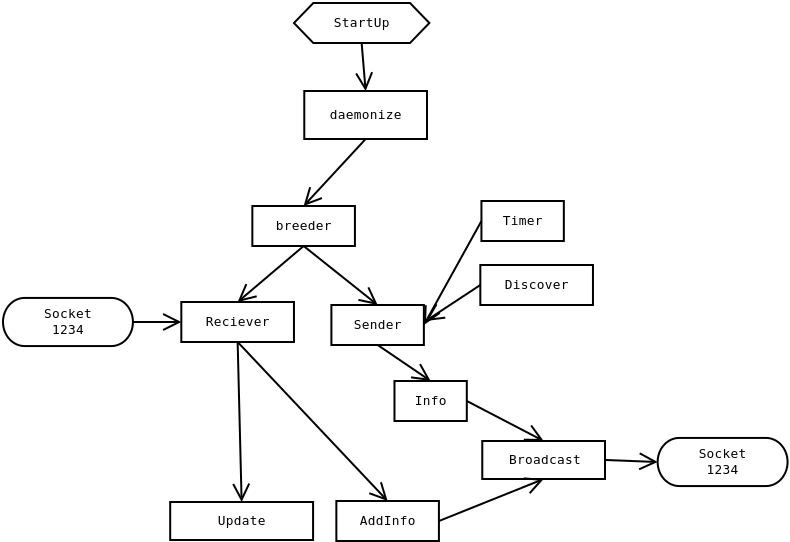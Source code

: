 <?xml version="1.0"?>
<diagram xmlns:dia="http://www.lysator.liu.se/~alla/dia/">
  <diagramdata>
    <attribute name="background">
      <color val="#ffffff"/>
    </attribute>
    <attribute name="paper">
      <composite type="paper">
        <attribute name="name">
          <string>#A4#</string>
        </attribute>
        <attribute name="tmargin">
          <real val="2.82"/>
        </attribute>
        <attribute name="bmargin">
          <real val="2.82"/>
        </attribute>
        <attribute name="lmargin">
          <real val="2.82"/>
        </attribute>
        <attribute name="rmargin">
          <real val="2.82"/>
        </attribute>
        <attribute name="is_portrait">
          <boolean val="true"/>
        </attribute>
        <attribute name="scaling">
          <real val="1"/>
        </attribute>
        <attribute name="fitto">
          <boolean val="false"/>
        </attribute>
      </composite>
    </attribute>
    <attribute name="grid">
      <composite type="grid">
        <attribute name="width_x">
          <real val="1"/>
        </attribute>
        <attribute name="width_y">
          <real val="1"/>
        </attribute>
        <attribute name="visible_x">
          <int val="1"/>
        </attribute>
        <attribute name="visible_y">
          <int val="1"/>
        </attribute>
      </composite>
    </attribute>
    <attribute name="guides">
      <composite type="guides">
        <attribute name="hguides"/>
        <attribute name="vguides"/>
      </composite>
    </attribute>
  </diagramdata>
  <layer name="Background" visible="true">
    <object type="Flowchart - Box" version="0" id="O0">
      <attribute name="obj_pos">
        <point val="-30.634,-9.05"/>
      </attribute>
      <attribute name="obj_bb">
        <rectangle val="-30.684,-9.1;-24.448,-7.1"/>
      </attribute>
      <attribute name="elem_corner">
        <point val="-30.634,-9.05"/>
      </attribute>
      <attribute name="elem_width">
        <real val="6.136"/>
      </attribute>
      <attribute name="elem_height">
        <real val="1.9"/>
      </attribute>
      <attribute name="show_background">
        <boolean val="true"/>
      </attribute>
      <attribute name="padding">
        <real val="0.5"/>
      </attribute>
      <attribute name="text">
        <composite type="text">
          <attribute name="string">
            <string>#Broadcast#</string>
          </attribute>
          <attribute name="font">
            <font name="Courier"/>
          </attribute>
          <attribute name="height">
            <real val="0.8"/>
          </attribute>
          <attribute name="pos">
            <point val="-27.566,-7.805"/>
          </attribute>
          <attribute name="color">
            <color val="#000000"/>
          </attribute>
          <attribute name="alignment">
            <enum val="1"/>
          </attribute>
        </composite>
      </attribute>
    </object>
    <object type="Flowchart - Box" version="0" id="O1">
      <attribute name="obj_pos">
        <point val="-39.534,-26.55"/>
      </attribute>
      <attribute name="obj_bb">
        <rectangle val="-39.584,-26.6;-33.348,-24.1"/>
      </attribute>
      <attribute name="elem_corner">
        <point val="-39.534,-26.55"/>
      </attribute>
      <attribute name="elem_width">
        <real val="6.136"/>
      </attribute>
      <attribute name="elem_height">
        <real val="2.4"/>
      </attribute>
      <attribute name="show_background">
        <boolean val="true"/>
      </attribute>
      <attribute name="padding">
        <real val="0.5"/>
      </attribute>
      <attribute name="text">
        <composite type="text">
          <attribute name="string">
            <string>#daemonize#</string>
          </attribute>
          <attribute name="font">
            <font name="Courier"/>
          </attribute>
          <attribute name="height">
            <real val="0.8"/>
          </attribute>
          <attribute name="pos">
            <point val="-36.466,-25.055"/>
          </attribute>
          <attribute name="color">
            <color val="#000000"/>
          </attribute>
          <attribute name="alignment">
            <enum val="1"/>
          </attribute>
        </composite>
      </attribute>
    </object>
    <object type="Flowchart - Box" version="0" id="O2">
      <attribute name="obj_pos">
        <point val="-30.732,-17.85"/>
      </attribute>
      <attribute name="obj_bb">
        <rectangle val="-30.782,-17.9;-25.05,-15.8"/>
      </attribute>
      <attribute name="elem_corner">
        <point val="-30.732,-17.85"/>
      </attribute>
      <attribute name="elem_width">
        <real val="5.632"/>
      </attribute>
      <attribute name="elem_height">
        <real val="2"/>
      </attribute>
      <attribute name="show_background">
        <boolean val="true"/>
      </attribute>
      <attribute name="padding">
        <real val="0.5"/>
      </attribute>
      <attribute name="text">
        <composite type="text">
          <attribute name="string">
            <string>#Discover#</string>
          </attribute>
          <attribute name="font">
            <font name="Courier"/>
          </attribute>
          <attribute name="height">
            <real val="0.8"/>
          </attribute>
          <attribute name="pos">
            <point val="-27.916,-16.555"/>
          </attribute>
          <attribute name="color">
            <color val="#000000"/>
          </attribute>
          <attribute name="alignment">
            <enum val="1"/>
          </attribute>
        </composite>
      </attribute>
    </object>
    <object type="Flowchart - Box" version="0" id="O3">
      <attribute name="obj_pos">
        <point val="-42.13,-20.8"/>
      </attribute>
      <attribute name="obj_bb">
        <rectangle val="-42.18,-20.85;-36.952,-18.75"/>
      </attribute>
      <attribute name="elem_corner">
        <point val="-42.13,-20.8"/>
      </attribute>
      <attribute name="elem_width">
        <real val="5.128"/>
      </attribute>
      <attribute name="elem_height">
        <real val="2"/>
      </attribute>
      <attribute name="show_background">
        <boolean val="true"/>
      </attribute>
      <attribute name="padding">
        <real val="0.5"/>
      </attribute>
      <attribute name="text">
        <composite type="text">
          <attribute name="string">
            <string>#breeder#</string>
          </attribute>
          <attribute name="font">
            <font name="Courier"/>
          </attribute>
          <attribute name="height">
            <real val="0.8"/>
          </attribute>
          <attribute name="pos">
            <point val="-39.566,-19.505"/>
          </attribute>
          <attribute name="color">
            <color val="#000000"/>
          </attribute>
          <attribute name="alignment">
            <enum val="1"/>
          </attribute>
        </composite>
      </attribute>
    </object>
    <object type="Flowchart - Box" version="0" id="O4">
      <attribute name="obj_pos">
        <point val="-38.178,-15.85"/>
      </attribute>
      <attribute name="obj_bb">
        <rectangle val="-38.228,-15.9;-33.504,-13.8"/>
      </attribute>
      <attribute name="elem_corner">
        <point val="-38.178,-15.85"/>
      </attribute>
      <attribute name="elem_width">
        <real val="4.624"/>
      </attribute>
      <attribute name="elem_height">
        <real val="2"/>
      </attribute>
      <attribute name="show_background">
        <boolean val="true"/>
      </attribute>
      <attribute name="padding">
        <real val="0.5"/>
      </attribute>
      <attribute name="text">
        <composite type="text">
          <attribute name="string">
            <string>#Sender#</string>
          </attribute>
          <attribute name="font">
            <font name="Courier"/>
          </attribute>
          <attribute name="height">
            <real val="0.8"/>
          </attribute>
          <attribute name="pos">
            <point val="-35.866,-14.555"/>
          </attribute>
          <attribute name="color">
            <color val="#000000"/>
          </attribute>
          <attribute name="alignment">
            <enum val="1"/>
          </attribute>
        </composite>
      </attribute>
    </object>
    <object type="Flowchart - Box" version="0" id="O5">
      <attribute name="obj_pos">
        <point val="-45.682,-16"/>
      </attribute>
      <attribute name="obj_bb">
        <rectangle val="-45.732,-16.05;-40.0,-13.95"/>
      </attribute>
      <attribute name="elem_corner">
        <point val="-45.682,-16"/>
      </attribute>
      <attribute name="elem_width">
        <real val="5.632"/>
      </attribute>
      <attribute name="elem_height">
        <real val="2"/>
      </attribute>
      <attribute name="show_background">
        <boolean val="true"/>
      </attribute>
      <attribute name="padding">
        <real val="0.5"/>
      </attribute>
      <attribute name="text">
        <composite type="text">
          <attribute name="string">
            <string>#Reciever#</string>
          </attribute>
          <attribute name="font">
            <font name="Courier"/>
          </attribute>
          <attribute name="height">
            <real val="0.8"/>
          </attribute>
          <attribute name="pos">
            <point val="-42.866,-14.705"/>
          </attribute>
          <attribute name="color">
            <color val="#000000"/>
          </attribute>
          <attribute name="alignment">
            <enum val="1"/>
          </attribute>
        </composite>
      </attribute>
    </object>
    <object type="Flowchart - Box" version="0" id="O6">
      <attribute name="obj_pos">
        <point val="-46.238,-6"/>
      </attribute>
      <attribute name="obj_bb">
        <rectangle val="-46.288,-6.05;-39.044,-4.05"/>
      </attribute>
      <attribute name="elem_corner">
        <point val="-46.238,-6"/>
      </attribute>
      <attribute name="elem_width">
        <real val="7.144"/>
      </attribute>
      <attribute name="elem_height">
        <real val="1.9"/>
      </attribute>
      <attribute name="show_background">
        <boolean val="true"/>
      </attribute>
      <attribute name="padding">
        <real val="0.5"/>
      </attribute>
      <attribute name="text">
        <composite type="text">
          <attribute name="string">
            <string>#Update#</string>
          </attribute>
          <attribute name="font">
            <font name="Courier"/>
          </attribute>
          <attribute name="height">
            <real val="0.8"/>
          </attribute>
          <attribute name="pos">
            <point val="-42.666,-4.755"/>
          </attribute>
          <attribute name="color">
            <color val="#000000"/>
          </attribute>
          <attribute name="alignment">
            <enum val="1"/>
          </attribute>
        </composite>
      </attribute>
    </object>
    <object type="Standard - Line" version="0" id="O7">
      <attribute name="obj_pos">
        <point val="-39.566,-18.8"/>
      </attribute>
      <attribute name="obj_bb">
        <rectangle val="-43.716,-19.65;-38.716,-15.15"/>
      </attribute>
      <attribute name="conn_endpoints">
        <point val="-39.566,-18.8"/>
        <point val="-42.866,-16"/>
      </attribute>
      <attribute name="numcp">
        <int val="1"/>
      </attribute>
      <attribute name="end_arrow">
        <enum val="1"/>
      </attribute>
      <attribute name="end_arrow_length">
        <real val="0.8"/>
      </attribute>
      <attribute name="end_arrow_width">
        <real val="0.8"/>
      </attribute>
      <connections>
        <connection handle="0" to="O3" connection="13"/>
        <connection handle="1" to="O5" connection="2"/>
      </connections>
    </object>
    <object type="Standard - Line" version="0" id="O8">
      <attribute name="obj_pos">
        <point val="-42.866,-14"/>
      </attribute>
      <attribute name="obj_bb">
        <rectangle val="-43.716,-14.85;-41.816,-5.15"/>
      </attribute>
      <attribute name="conn_endpoints">
        <point val="-42.866,-14"/>
        <point val="-42.666,-6"/>
      </attribute>
      <attribute name="numcp">
        <int val="1"/>
      </attribute>
      <attribute name="end_arrow">
        <enum val="1"/>
      </attribute>
      <attribute name="end_arrow_length">
        <real val="0.8"/>
      </attribute>
      <attribute name="end_arrow_width">
        <real val="0.8"/>
      </attribute>
      <connections>
        <connection handle="0" to="O5" connection="13"/>
        <connection handle="1" to="O6" connection="2"/>
      </connections>
    </object>
    <object type="Flowchart - Box" version="0" id="O9">
      <attribute name="obj_pos">
        <point val="-37.93,-6.05"/>
      </attribute>
      <attribute name="obj_bb">
        <rectangle val="-37.98,-6.1;-32.752,-4"/>
      </attribute>
      <attribute name="elem_corner">
        <point val="-37.93,-6.05"/>
      </attribute>
      <attribute name="elem_width">
        <real val="5.128"/>
      </attribute>
      <attribute name="elem_height">
        <real val="2"/>
      </attribute>
      <attribute name="show_background">
        <boolean val="true"/>
      </attribute>
      <attribute name="padding">
        <real val="0.5"/>
      </attribute>
      <attribute name="text">
        <composite type="text">
          <attribute name="string">
            <string>#AddInfo#</string>
          </attribute>
          <attribute name="font">
            <font name="Courier"/>
          </attribute>
          <attribute name="height">
            <real val="0.8"/>
          </attribute>
          <attribute name="pos">
            <point val="-35.366,-4.755"/>
          </attribute>
          <attribute name="color">
            <color val="#000000"/>
          </attribute>
          <attribute name="alignment">
            <enum val="1"/>
          </attribute>
        </composite>
      </attribute>
    </object>
    <object type="Standard - Line" version="0" id="O10">
      <attribute name="obj_pos">
        <point val="-42.866,-14"/>
      </attribute>
      <attribute name="obj_bb">
        <rectangle val="-43.716,-14.85;-34.516,-5.2"/>
      </attribute>
      <attribute name="conn_endpoints">
        <point val="-42.866,-14"/>
        <point val="-35.366,-6.05"/>
      </attribute>
      <attribute name="numcp">
        <int val="1"/>
      </attribute>
      <attribute name="end_arrow">
        <enum val="1"/>
      </attribute>
      <attribute name="end_arrow_length">
        <real val="0.8"/>
      </attribute>
      <attribute name="end_arrow_width">
        <real val="0.8"/>
      </attribute>
      <connections>
        <connection handle="0" to="O5" connection="13"/>
        <connection handle="1" to="O9" connection="2"/>
      </connections>
    </object>
    <object type="Standard - Line" version="0" id="O11">
      <attribute name="obj_pos">
        <point val="-32.802,-5.05"/>
      </attribute>
      <attribute name="obj_bb">
        <rectangle val="-33.652,-8;-26.716,-4.2"/>
      </attribute>
      <attribute name="conn_endpoints">
        <point val="-32.802,-5.05"/>
        <point val="-27.566,-7.15"/>
      </attribute>
      <attribute name="numcp">
        <int val="1"/>
      </attribute>
      <attribute name="end_arrow">
        <enum val="1"/>
      </attribute>
      <attribute name="end_arrow_length">
        <real val="0.8"/>
      </attribute>
      <attribute name="end_arrow_width">
        <real val="0.8"/>
      </attribute>
      <connections>
        <connection handle="0" to="O9" connection="8"/>
        <connection handle="1" to="O0" connection="13"/>
      </connections>
    </object>
    <object type="Flowchart - Box" version="0" id="O12">
      <attribute name="obj_pos">
        <point val="-30.676,-21.05"/>
      </attribute>
      <attribute name="obj_bb">
        <rectangle val="-30.726,-21.1;-26.506,-19"/>
      </attribute>
      <attribute name="elem_corner">
        <point val="-30.676,-21.05"/>
      </attribute>
      <attribute name="elem_width">
        <real val="4.12"/>
      </attribute>
      <attribute name="elem_height">
        <real val="2"/>
      </attribute>
      <attribute name="show_background">
        <boolean val="true"/>
      </attribute>
      <attribute name="padding">
        <real val="0.5"/>
      </attribute>
      <attribute name="text">
        <composite type="text">
          <attribute name="string">
            <string>#Timer#</string>
          </attribute>
          <attribute name="font">
            <font name="Courier"/>
          </attribute>
          <attribute name="height">
            <real val="0.8"/>
          </attribute>
          <attribute name="pos">
            <point val="-28.616,-19.755"/>
          </attribute>
          <attribute name="color">
            <color val="#000000"/>
          </attribute>
          <attribute name="alignment">
            <enum val="1"/>
          </attribute>
        </composite>
      </attribute>
    </object>
    <object type="Standard - Line" version="0" id="O13">
      <attribute name="obj_pos">
        <point val="-30.732,-16.85"/>
      </attribute>
      <attribute name="obj_bb">
        <rectangle val="-34.316,-17.7;-29.882,-14.2"/>
      </attribute>
      <attribute name="conn_endpoints">
        <point val="-30.732,-16.85"/>
        <point val="-33.466,-15.05"/>
      </attribute>
      <attribute name="numcp">
        <int val="1"/>
      </attribute>
      <attribute name="end_arrow">
        <enum val="1"/>
      </attribute>
      <attribute name="end_arrow_length">
        <real val="0.8"/>
      </attribute>
      <attribute name="end_arrow_width">
        <real val="0.8"/>
      </attribute>
      <connections>
        <connection handle="0" to="O2" connection="7"/>
      </connections>
    </object>
    <object type="Standard - Line" version="0" id="O14">
      <attribute name="obj_pos">
        <point val="-30.676,-20.05"/>
      </attribute>
      <attribute name="obj_bb">
        <rectangle val="-34.404,-20.9;-29.826,-14"/>
      </attribute>
      <attribute name="conn_endpoints">
        <point val="-30.676,-20.05"/>
        <point val="-33.554,-14.85"/>
      </attribute>
      <attribute name="numcp">
        <int val="1"/>
      </attribute>
      <attribute name="end_arrow">
        <enum val="1"/>
      </attribute>
      <attribute name="end_arrow_length">
        <real val="0.8"/>
      </attribute>
      <attribute name="end_arrow_width">
        <real val="0.8"/>
      </attribute>
      <connections>
        <connection handle="0" to="O12" connection="7"/>
        <connection handle="1" to="O4" connection="8"/>
      </connections>
    </object>
    <object type="Flowchart - Box" version="0" id="O15">
      <attribute name="obj_pos">
        <point val="-35.024,-12.05"/>
      </attribute>
      <attribute name="obj_bb">
        <rectangle val="-35.074,-12.1;-31.358,-10"/>
      </attribute>
      <attribute name="elem_corner">
        <point val="-35.024,-12.05"/>
      </attribute>
      <attribute name="elem_width">
        <real val="3.616"/>
      </attribute>
      <attribute name="elem_height">
        <real val="2"/>
      </attribute>
      <attribute name="show_background">
        <boolean val="true"/>
      </attribute>
      <attribute name="padding">
        <real val="0.5"/>
      </attribute>
      <attribute name="text">
        <composite type="text">
          <attribute name="string">
            <string>#Info#</string>
          </attribute>
          <attribute name="font">
            <font name="Courier"/>
          </attribute>
          <attribute name="height">
            <real val="0.8"/>
          </attribute>
          <attribute name="pos">
            <point val="-33.216,-10.755"/>
          </attribute>
          <attribute name="color">
            <color val="#000000"/>
          </attribute>
          <attribute name="alignment">
            <enum val="1"/>
          </attribute>
        </composite>
      </attribute>
    </object>
    <object type="Standard - Line" version="0" id="O16">
      <attribute name="obj_pos">
        <point val="-35.866,-13.85"/>
      </attribute>
      <attribute name="obj_bb">
        <rectangle val="-36.716,-14.7;-32.366,-11.2"/>
      </attribute>
      <attribute name="conn_endpoints">
        <point val="-35.866,-13.85"/>
        <point val="-33.216,-12.05"/>
      </attribute>
      <attribute name="numcp">
        <int val="1"/>
      </attribute>
      <attribute name="end_arrow">
        <enum val="1"/>
      </attribute>
      <attribute name="end_arrow_length">
        <real val="0.8"/>
      </attribute>
      <attribute name="end_arrow_width">
        <real val="0.8"/>
      </attribute>
      <connections>
        <connection handle="0" to="O4" connection="13"/>
        <connection handle="1" to="O15" connection="2"/>
      </connections>
    </object>
    <object type="Standard - Line" version="0" id="O17">
      <attribute name="obj_pos">
        <point val="-31.408,-11.05"/>
      </attribute>
      <attribute name="obj_bb">
        <rectangle val="-32.258,-11.9;-26.716,-8.2"/>
      </attribute>
      <attribute name="conn_endpoints">
        <point val="-31.408,-11.05"/>
        <point val="-27.566,-9.05"/>
      </attribute>
      <attribute name="numcp">
        <int val="1"/>
      </attribute>
      <attribute name="end_arrow">
        <enum val="1"/>
      </attribute>
      <attribute name="end_arrow_length">
        <real val="0.8"/>
      </attribute>
      <attribute name="end_arrow_width">
        <real val="0.8"/>
      </attribute>
      <connections>
        <connection handle="0" to="O15" connection="8"/>
        <connection handle="1" to="O0" connection="2"/>
      </connections>
    </object>
    <object type="Standard - Line" version="0" id="O18">
      <attribute name="obj_pos">
        <point val="-39.566,-18.8"/>
      </attribute>
      <attribute name="obj_bb">
        <rectangle val="-40.416,-19.65;-35.016,-15"/>
      </attribute>
      <attribute name="conn_endpoints">
        <point val="-39.566,-18.8"/>
        <point val="-35.866,-15.85"/>
      </attribute>
      <attribute name="numcp">
        <int val="1"/>
      </attribute>
      <attribute name="end_arrow">
        <enum val="1"/>
      </attribute>
      <attribute name="end_arrow_length">
        <real val="0.8"/>
      </attribute>
      <attribute name="end_arrow_width">
        <real val="0.8"/>
      </attribute>
      <connections>
        <connection handle="0" to="O3" connection="13"/>
        <connection handle="1" to="O4" connection="2"/>
      </connections>
    </object>
    <object type="Standard - Line" version="0" id="O19">
      <attribute name="obj_pos">
        <point val="-36.466,-24.15"/>
      </attribute>
      <attribute name="obj_bb">
        <rectangle val="-40.416,-25;-35.616,-19.95"/>
      </attribute>
      <attribute name="conn_endpoints">
        <point val="-36.466,-24.15"/>
        <point val="-39.566,-20.8"/>
      </attribute>
      <attribute name="numcp">
        <int val="1"/>
      </attribute>
      <attribute name="end_arrow">
        <enum val="1"/>
      </attribute>
      <attribute name="end_arrow_length">
        <real val="0.8"/>
      </attribute>
      <attribute name="end_arrow_width">
        <real val="0.8"/>
      </attribute>
      <connections>
        <connection handle="0" to="O1" connection="13"/>
        <connection handle="1" to="O3" connection="2"/>
      </connections>
    </object>
    <object type="Flowchart - Preparation" version="0" id="O20">
      <attribute name="obj_pos">
        <point val="-40.05,-30.95"/>
      </attribute>
      <attribute name="obj_bb">
        <rectangle val="-40.1,-31;-33.231,-28.9"/>
      </attribute>
      <attribute name="elem_corner">
        <point val="-40.05,-30.95"/>
      </attribute>
      <attribute name="elem_width">
        <real val="6.769"/>
      </attribute>
      <attribute name="elem_height">
        <real val="2"/>
      </attribute>
      <attribute name="show_background">
        <boolean val="true"/>
      </attribute>
      <attribute name="flip_horizontal">
        <boolean val="false"/>
      </attribute>
      <attribute name="flip_vertical">
        <boolean val="false"/>
      </attribute>
      <attribute name="padding">
        <real val="0.354"/>
      </attribute>
      <attribute name="text">
        <composite type="text">
          <attribute name="string">
            <string>#StartUp#</string>
          </attribute>
          <attribute name="font">
            <font name="Courier"/>
          </attribute>
          <attribute name="height">
            <real val="0.8"/>
          </attribute>
          <attribute name="pos">
            <point val="-36.666,-29.655"/>
          </attribute>
          <attribute name="color">
            <color val="#000000"/>
          </attribute>
          <attribute name="alignment">
            <enum val="1"/>
          </attribute>
        </composite>
      </attribute>
    </object>
    <object type="Standard - Line" version="0" id="O21">
      <attribute name="obj_pos">
        <point val="-36.666,-28.95"/>
      </attribute>
      <attribute name="obj_bb">
        <rectangle val="-37.516,-29.8;-35.616,-25.7"/>
      </attribute>
      <attribute name="conn_endpoints">
        <point val="-36.666,-28.95"/>
        <point val="-36.466,-26.55"/>
      </attribute>
      <attribute name="numcp">
        <int val="1"/>
      </attribute>
      <attribute name="end_arrow">
        <enum val="1"/>
      </attribute>
      <attribute name="end_arrow_length">
        <real val="0.8"/>
      </attribute>
      <attribute name="end_arrow_width">
        <real val="0.8"/>
      </attribute>
      <connections>
        <connection handle="0" to="O20" connection="14"/>
        <connection handle="1" to="O1" connection="2"/>
      </connections>
    </object>
    <object type="Flowchart - Terminal" version="0" id="O22">
      <attribute name="obj_pos">
        <point val="-54.598,-16.204"/>
      </attribute>
      <attribute name="obj_bb">
        <rectangle val="-54.648,-16.254;-48.051,-13.746"/>
      </attribute>
      <attribute name="elem_corner">
        <point val="-54.598,-16.204"/>
      </attribute>
      <attribute name="elem_width">
        <real val="6.497"/>
      </attribute>
      <attribute name="elem_height">
        <real val="2.407"/>
      </attribute>
      <attribute name="show_background">
        <boolean val="true"/>
      </attribute>
      <attribute name="flip_horizontal">
        <boolean val="false"/>
      </attribute>
      <attribute name="flip_vertical">
        <boolean val="false"/>
      </attribute>
      <attribute name="padding">
        <real val="0.354"/>
      </attribute>
      <attribute name="text">
        <composite type="text">
          <attribute name="string">
            <string>#Socket
1234#</string>
          </attribute>
          <attribute name="font">
            <font name="Courier"/>
          </attribute>
          <attribute name="height">
            <real val="0.8"/>
          </attribute>
          <attribute name="pos">
            <point val="-51.349,-15.105"/>
          </attribute>
          <attribute name="color">
            <color val="#000000"/>
          </attribute>
          <attribute name="alignment">
            <enum val="1"/>
          </attribute>
        </composite>
      </attribute>
    </object>
    <object type="Standard - Line" version="0" id="O23">
      <attribute name="obj_pos">
        <point val="-48.101,-15"/>
      </attribute>
      <attribute name="obj_bb">
        <rectangle val="-48.951,-15.85;-44.832,-14.15"/>
      </attribute>
      <attribute name="conn_endpoints">
        <point val="-48.101,-15"/>
        <point val="-45.682,-15"/>
      </attribute>
      <attribute name="numcp">
        <int val="1"/>
      </attribute>
      <attribute name="end_arrow">
        <enum val="1"/>
      </attribute>
      <attribute name="end_arrow_length">
        <real val="0.8"/>
      </attribute>
      <attribute name="end_arrow_width">
        <real val="0.8"/>
      </attribute>
      <connections>
        <connection handle="0" to="O22" connection="10"/>
        <connection handle="1" to="O5" connection="7"/>
      </connections>
    </object>
    <object type="Flowchart - Terminal" version="0" id="O24">
      <attribute name="obj_pos">
        <point val="-21.866,-9.204"/>
      </attribute>
      <attribute name="obj_bb">
        <rectangle val="-21.916,-9.254;-15.319,-6.746"/>
      </attribute>
      <attribute name="elem_corner">
        <point val="-21.866,-9.204"/>
      </attribute>
      <attribute name="elem_width">
        <real val="6.497"/>
      </attribute>
      <attribute name="elem_height">
        <real val="2.407"/>
      </attribute>
      <attribute name="show_background">
        <boolean val="true"/>
      </attribute>
      <attribute name="flip_horizontal">
        <boolean val="false"/>
      </attribute>
      <attribute name="flip_vertical">
        <boolean val="false"/>
      </attribute>
      <attribute name="padding">
        <real val="0.354"/>
      </attribute>
      <attribute name="text">
        <composite type="text">
          <attribute name="string">
            <string>#Socket
1234#</string>
          </attribute>
          <attribute name="font">
            <font name="Courier"/>
          </attribute>
          <attribute name="height">
            <real val="0.8"/>
          </attribute>
          <attribute name="pos">
            <point val="-18.617,-8.105"/>
          </attribute>
          <attribute name="color">
            <color val="#000000"/>
          </attribute>
          <attribute name="alignment">
            <enum val="1"/>
          </attribute>
        </composite>
      </attribute>
    </object>
    <object type="Standard - Line" version="0" id="O25">
      <attribute name="obj_pos">
        <point val="-24.498,-8.1"/>
      </attribute>
      <attribute name="obj_bb">
        <rectangle val="-25.348,-8.95;-21.015,-7.15"/>
      </attribute>
      <attribute name="conn_endpoints">
        <point val="-24.498,-8.1"/>
        <point val="-21.866,-8"/>
      </attribute>
      <attribute name="numcp">
        <int val="1"/>
      </attribute>
      <attribute name="end_arrow">
        <enum val="1"/>
      </attribute>
      <attribute name="end_arrow_length">
        <real val="0.8"/>
      </attribute>
      <attribute name="end_arrow_width">
        <real val="0.8"/>
      </attribute>
      <connections>
        <connection handle="0" to="O0" connection="8"/>
        <connection handle="1" to="O24" connection="6"/>
      </connections>
    </object>
  </layer>
</diagram>
